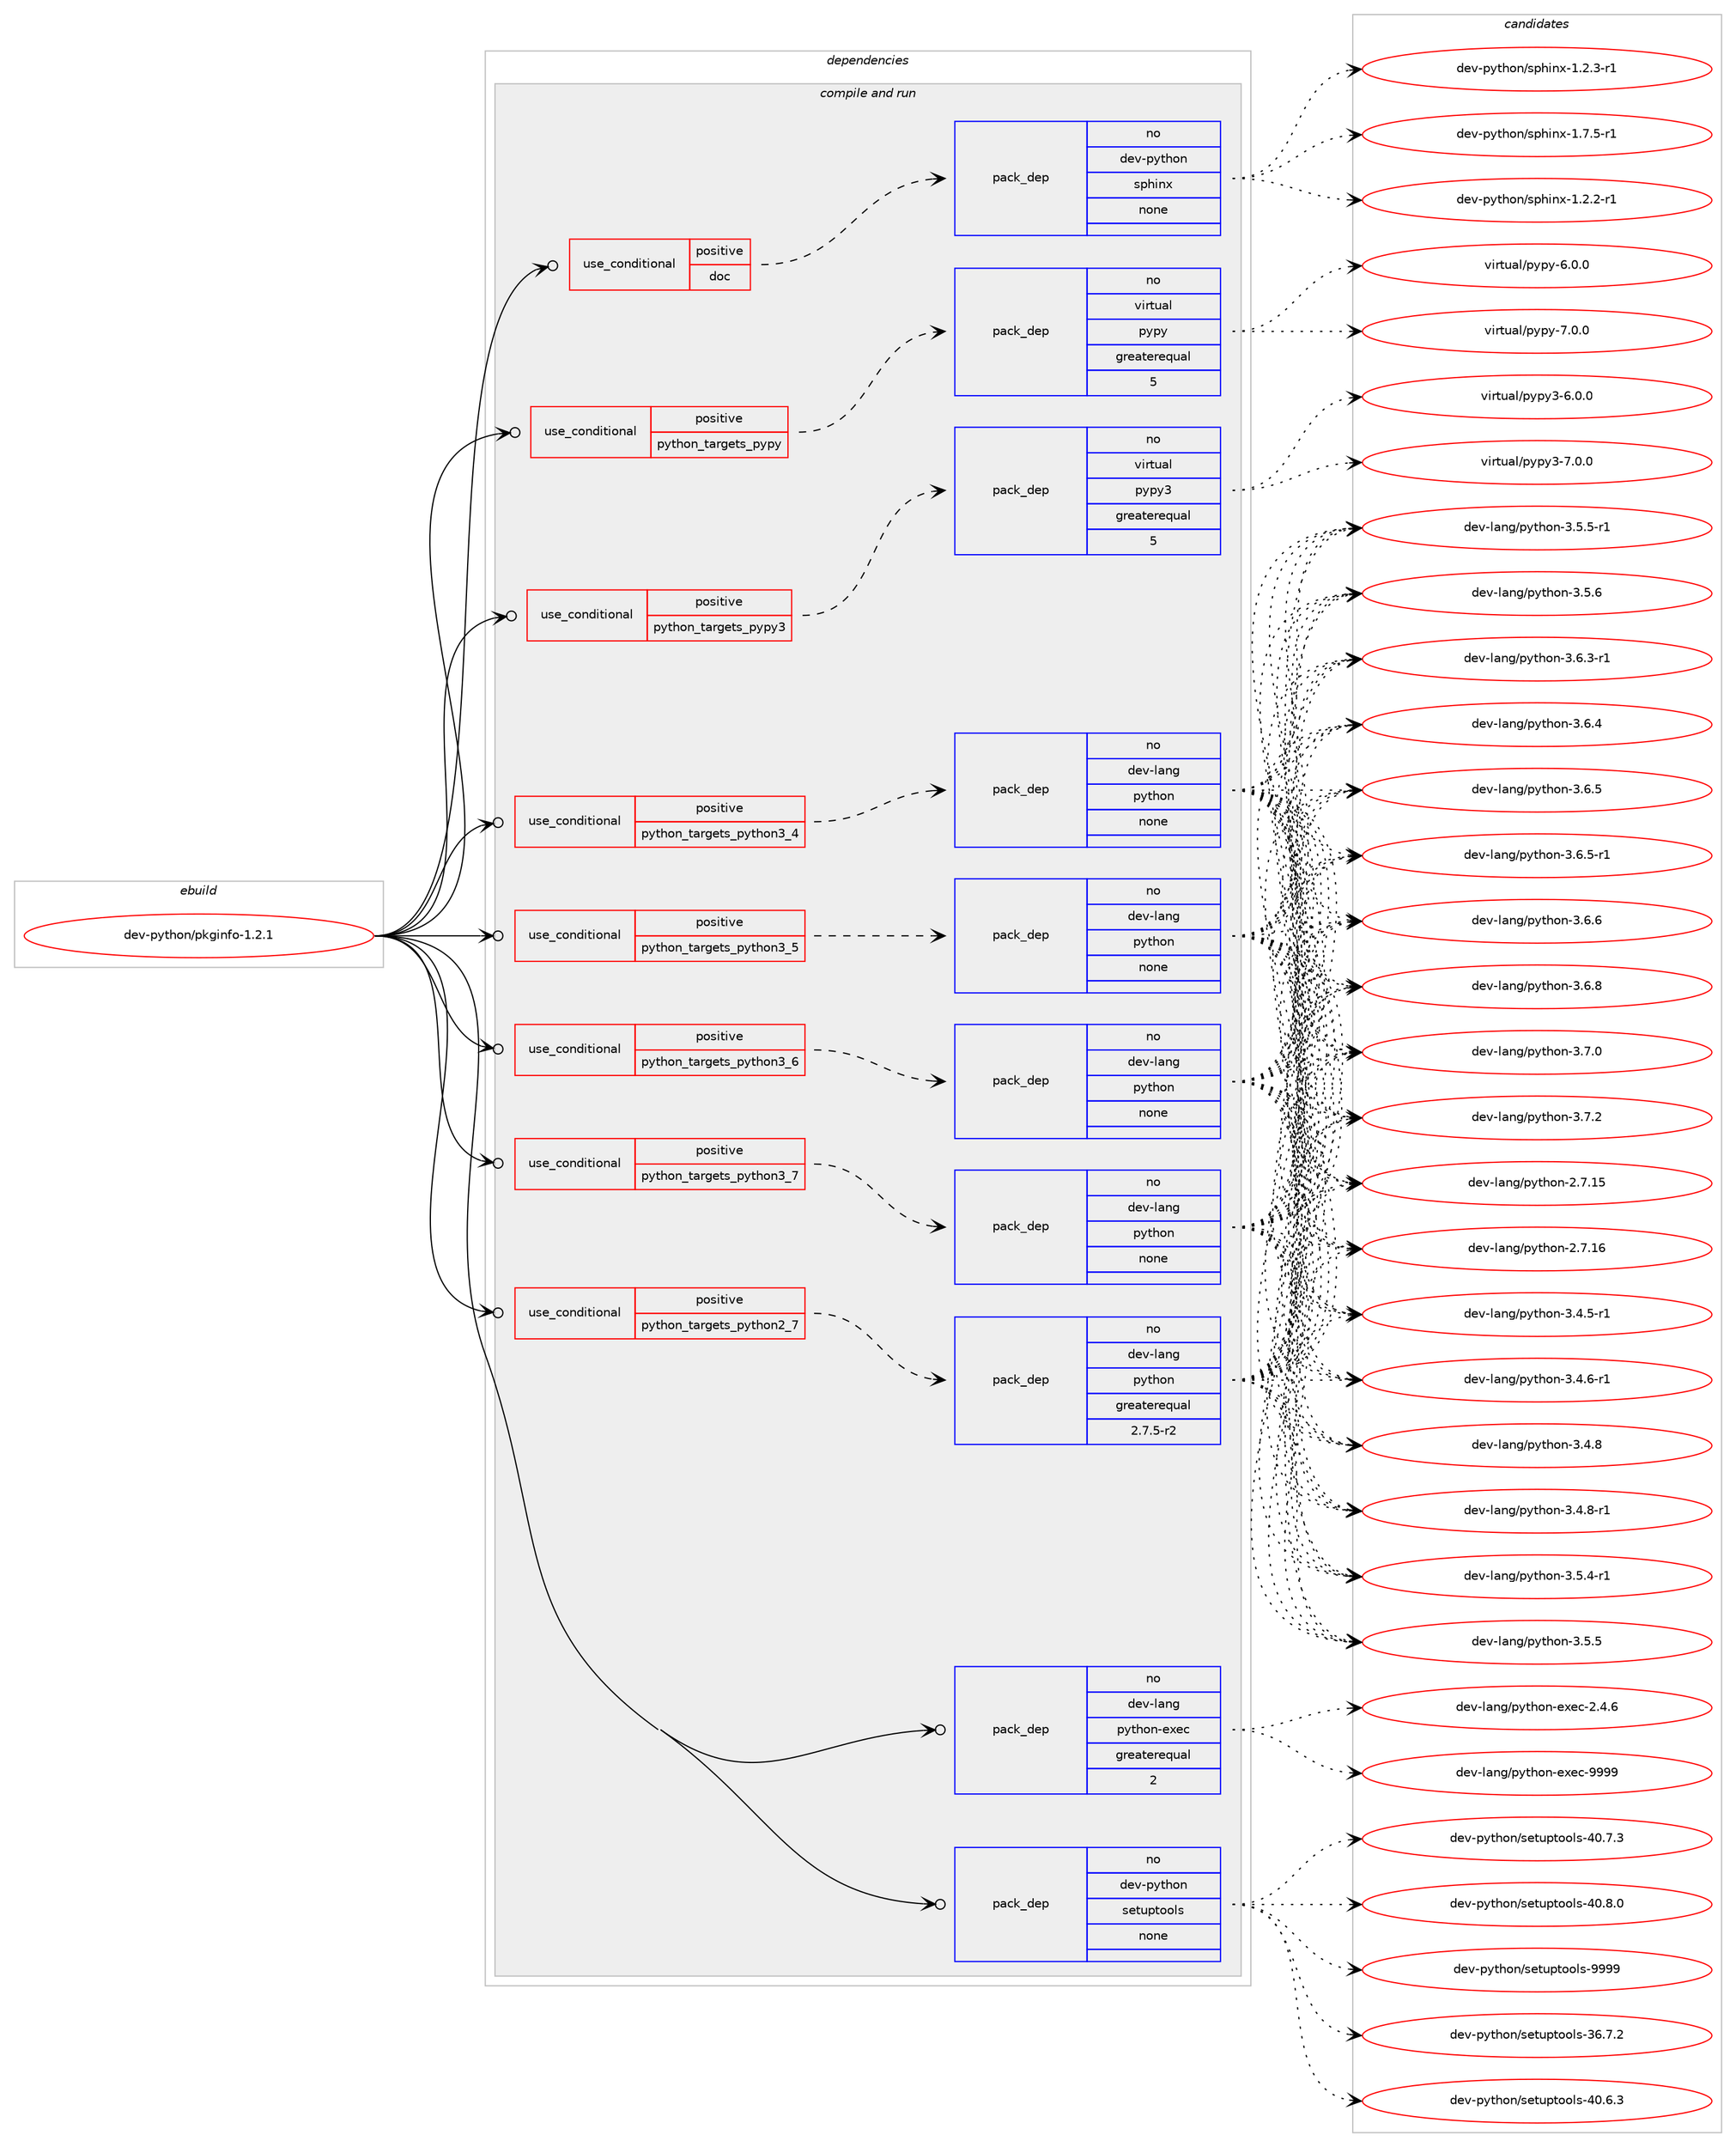digraph prolog {

# *************
# Graph options
# *************

newrank=true;
concentrate=true;
compound=true;
graph [rankdir=LR,fontname=Helvetica,fontsize=10,ranksep=1.5];#, ranksep=2.5, nodesep=0.2];
edge  [arrowhead=vee];
node  [fontname=Helvetica,fontsize=10];

# **********
# The ebuild
# **********

subgraph cluster_leftcol {
color=gray;
rank=same;
label=<<i>ebuild</i>>;
id [label="dev-python/pkginfo-1.2.1", color=red, width=4, href="../dev-python/pkginfo-1.2.1.svg"];
}

# ****************
# The dependencies
# ****************

subgraph cluster_midcol {
color=gray;
label=<<i>dependencies</i>>;
subgraph cluster_compile {
fillcolor="#eeeeee";
style=filled;
label=<<i>compile</i>>;
}
subgraph cluster_compileandrun {
fillcolor="#eeeeee";
style=filled;
label=<<i>compile and run</i>>;
subgraph cond379554 {
dependency1425840 [label=<<TABLE BORDER="0" CELLBORDER="1" CELLSPACING="0" CELLPADDING="4"><TR><TD ROWSPAN="3" CELLPADDING="10">use_conditional</TD></TR><TR><TD>positive</TD></TR><TR><TD>doc</TD></TR></TABLE>>, shape=none, color=red];
subgraph pack1022976 {
dependency1425841 [label=<<TABLE BORDER="0" CELLBORDER="1" CELLSPACING="0" CELLPADDING="4" WIDTH="220"><TR><TD ROWSPAN="6" CELLPADDING="30">pack_dep</TD></TR><TR><TD WIDTH="110">no</TD></TR><TR><TD>dev-python</TD></TR><TR><TD>sphinx</TD></TR><TR><TD>none</TD></TR><TR><TD></TD></TR></TABLE>>, shape=none, color=blue];
}
dependency1425840:e -> dependency1425841:w [weight=20,style="dashed",arrowhead="vee"];
}
id:e -> dependency1425840:w [weight=20,style="solid",arrowhead="odotvee"];
subgraph cond379555 {
dependency1425842 [label=<<TABLE BORDER="0" CELLBORDER="1" CELLSPACING="0" CELLPADDING="4"><TR><TD ROWSPAN="3" CELLPADDING="10">use_conditional</TD></TR><TR><TD>positive</TD></TR><TR><TD>python_targets_pypy</TD></TR></TABLE>>, shape=none, color=red];
subgraph pack1022977 {
dependency1425843 [label=<<TABLE BORDER="0" CELLBORDER="1" CELLSPACING="0" CELLPADDING="4" WIDTH="220"><TR><TD ROWSPAN="6" CELLPADDING="30">pack_dep</TD></TR><TR><TD WIDTH="110">no</TD></TR><TR><TD>virtual</TD></TR><TR><TD>pypy</TD></TR><TR><TD>greaterequal</TD></TR><TR><TD>5</TD></TR></TABLE>>, shape=none, color=blue];
}
dependency1425842:e -> dependency1425843:w [weight=20,style="dashed",arrowhead="vee"];
}
id:e -> dependency1425842:w [weight=20,style="solid",arrowhead="odotvee"];
subgraph cond379556 {
dependency1425844 [label=<<TABLE BORDER="0" CELLBORDER="1" CELLSPACING="0" CELLPADDING="4"><TR><TD ROWSPAN="3" CELLPADDING="10">use_conditional</TD></TR><TR><TD>positive</TD></TR><TR><TD>python_targets_pypy3</TD></TR></TABLE>>, shape=none, color=red];
subgraph pack1022978 {
dependency1425845 [label=<<TABLE BORDER="0" CELLBORDER="1" CELLSPACING="0" CELLPADDING="4" WIDTH="220"><TR><TD ROWSPAN="6" CELLPADDING="30">pack_dep</TD></TR><TR><TD WIDTH="110">no</TD></TR><TR><TD>virtual</TD></TR><TR><TD>pypy3</TD></TR><TR><TD>greaterequal</TD></TR><TR><TD>5</TD></TR></TABLE>>, shape=none, color=blue];
}
dependency1425844:e -> dependency1425845:w [weight=20,style="dashed",arrowhead="vee"];
}
id:e -> dependency1425844:w [weight=20,style="solid",arrowhead="odotvee"];
subgraph cond379557 {
dependency1425846 [label=<<TABLE BORDER="0" CELLBORDER="1" CELLSPACING="0" CELLPADDING="4"><TR><TD ROWSPAN="3" CELLPADDING="10">use_conditional</TD></TR><TR><TD>positive</TD></TR><TR><TD>python_targets_python2_7</TD></TR></TABLE>>, shape=none, color=red];
subgraph pack1022979 {
dependency1425847 [label=<<TABLE BORDER="0" CELLBORDER="1" CELLSPACING="0" CELLPADDING="4" WIDTH="220"><TR><TD ROWSPAN="6" CELLPADDING="30">pack_dep</TD></TR><TR><TD WIDTH="110">no</TD></TR><TR><TD>dev-lang</TD></TR><TR><TD>python</TD></TR><TR><TD>greaterequal</TD></TR><TR><TD>2.7.5-r2</TD></TR></TABLE>>, shape=none, color=blue];
}
dependency1425846:e -> dependency1425847:w [weight=20,style="dashed",arrowhead="vee"];
}
id:e -> dependency1425846:w [weight=20,style="solid",arrowhead="odotvee"];
subgraph cond379558 {
dependency1425848 [label=<<TABLE BORDER="0" CELLBORDER="1" CELLSPACING="0" CELLPADDING="4"><TR><TD ROWSPAN="3" CELLPADDING="10">use_conditional</TD></TR><TR><TD>positive</TD></TR><TR><TD>python_targets_python3_4</TD></TR></TABLE>>, shape=none, color=red];
subgraph pack1022980 {
dependency1425849 [label=<<TABLE BORDER="0" CELLBORDER="1" CELLSPACING="0" CELLPADDING="4" WIDTH="220"><TR><TD ROWSPAN="6" CELLPADDING="30">pack_dep</TD></TR><TR><TD WIDTH="110">no</TD></TR><TR><TD>dev-lang</TD></TR><TR><TD>python</TD></TR><TR><TD>none</TD></TR><TR><TD></TD></TR></TABLE>>, shape=none, color=blue];
}
dependency1425848:e -> dependency1425849:w [weight=20,style="dashed",arrowhead="vee"];
}
id:e -> dependency1425848:w [weight=20,style="solid",arrowhead="odotvee"];
subgraph cond379559 {
dependency1425850 [label=<<TABLE BORDER="0" CELLBORDER="1" CELLSPACING="0" CELLPADDING="4"><TR><TD ROWSPAN="3" CELLPADDING="10">use_conditional</TD></TR><TR><TD>positive</TD></TR><TR><TD>python_targets_python3_5</TD></TR></TABLE>>, shape=none, color=red];
subgraph pack1022981 {
dependency1425851 [label=<<TABLE BORDER="0" CELLBORDER="1" CELLSPACING="0" CELLPADDING="4" WIDTH="220"><TR><TD ROWSPAN="6" CELLPADDING="30">pack_dep</TD></TR><TR><TD WIDTH="110">no</TD></TR><TR><TD>dev-lang</TD></TR><TR><TD>python</TD></TR><TR><TD>none</TD></TR><TR><TD></TD></TR></TABLE>>, shape=none, color=blue];
}
dependency1425850:e -> dependency1425851:w [weight=20,style="dashed",arrowhead="vee"];
}
id:e -> dependency1425850:w [weight=20,style="solid",arrowhead="odotvee"];
subgraph cond379560 {
dependency1425852 [label=<<TABLE BORDER="0" CELLBORDER="1" CELLSPACING="0" CELLPADDING="4"><TR><TD ROWSPAN="3" CELLPADDING="10">use_conditional</TD></TR><TR><TD>positive</TD></TR><TR><TD>python_targets_python3_6</TD></TR></TABLE>>, shape=none, color=red];
subgraph pack1022982 {
dependency1425853 [label=<<TABLE BORDER="0" CELLBORDER="1" CELLSPACING="0" CELLPADDING="4" WIDTH="220"><TR><TD ROWSPAN="6" CELLPADDING="30">pack_dep</TD></TR><TR><TD WIDTH="110">no</TD></TR><TR><TD>dev-lang</TD></TR><TR><TD>python</TD></TR><TR><TD>none</TD></TR><TR><TD></TD></TR></TABLE>>, shape=none, color=blue];
}
dependency1425852:e -> dependency1425853:w [weight=20,style="dashed",arrowhead="vee"];
}
id:e -> dependency1425852:w [weight=20,style="solid",arrowhead="odotvee"];
subgraph cond379561 {
dependency1425854 [label=<<TABLE BORDER="0" CELLBORDER="1" CELLSPACING="0" CELLPADDING="4"><TR><TD ROWSPAN="3" CELLPADDING="10">use_conditional</TD></TR><TR><TD>positive</TD></TR><TR><TD>python_targets_python3_7</TD></TR></TABLE>>, shape=none, color=red];
subgraph pack1022983 {
dependency1425855 [label=<<TABLE BORDER="0" CELLBORDER="1" CELLSPACING="0" CELLPADDING="4" WIDTH="220"><TR><TD ROWSPAN="6" CELLPADDING="30">pack_dep</TD></TR><TR><TD WIDTH="110">no</TD></TR><TR><TD>dev-lang</TD></TR><TR><TD>python</TD></TR><TR><TD>none</TD></TR><TR><TD></TD></TR></TABLE>>, shape=none, color=blue];
}
dependency1425854:e -> dependency1425855:w [weight=20,style="dashed",arrowhead="vee"];
}
id:e -> dependency1425854:w [weight=20,style="solid",arrowhead="odotvee"];
subgraph pack1022984 {
dependency1425856 [label=<<TABLE BORDER="0" CELLBORDER="1" CELLSPACING="0" CELLPADDING="4" WIDTH="220"><TR><TD ROWSPAN="6" CELLPADDING="30">pack_dep</TD></TR><TR><TD WIDTH="110">no</TD></TR><TR><TD>dev-lang</TD></TR><TR><TD>python-exec</TD></TR><TR><TD>greaterequal</TD></TR><TR><TD>2</TD></TR></TABLE>>, shape=none, color=blue];
}
id:e -> dependency1425856:w [weight=20,style="solid",arrowhead="odotvee"];
subgraph pack1022985 {
dependency1425857 [label=<<TABLE BORDER="0" CELLBORDER="1" CELLSPACING="0" CELLPADDING="4" WIDTH="220"><TR><TD ROWSPAN="6" CELLPADDING="30">pack_dep</TD></TR><TR><TD WIDTH="110">no</TD></TR><TR><TD>dev-python</TD></TR><TR><TD>setuptools</TD></TR><TR><TD>none</TD></TR><TR><TD></TD></TR></TABLE>>, shape=none, color=blue];
}
id:e -> dependency1425857:w [weight=20,style="solid",arrowhead="odotvee"];
}
subgraph cluster_run {
fillcolor="#eeeeee";
style=filled;
label=<<i>run</i>>;
}
}

# **************
# The candidates
# **************

subgraph cluster_choices {
rank=same;
color=gray;
label=<<i>candidates</i>>;

subgraph choice1022976 {
color=black;
nodesep=1;
choice10010111845112121116104111110471151121041051101204549465046504511449 [label="dev-python/sphinx-1.2.2-r1", color=red, width=4,href="../dev-python/sphinx-1.2.2-r1.svg"];
choice10010111845112121116104111110471151121041051101204549465046514511449 [label="dev-python/sphinx-1.2.3-r1", color=red, width=4,href="../dev-python/sphinx-1.2.3-r1.svg"];
choice10010111845112121116104111110471151121041051101204549465546534511449 [label="dev-python/sphinx-1.7.5-r1", color=red, width=4,href="../dev-python/sphinx-1.7.5-r1.svg"];
dependency1425841:e -> choice10010111845112121116104111110471151121041051101204549465046504511449:w [style=dotted,weight="100"];
dependency1425841:e -> choice10010111845112121116104111110471151121041051101204549465046514511449:w [style=dotted,weight="100"];
dependency1425841:e -> choice10010111845112121116104111110471151121041051101204549465546534511449:w [style=dotted,weight="100"];
}
subgraph choice1022977 {
color=black;
nodesep=1;
choice1181051141161179710847112121112121455446484648 [label="virtual/pypy-6.0.0", color=red, width=4,href="../virtual/pypy-6.0.0.svg"];
choice1181051141161179710847112121112121455546484648 [label="virtual/pypy-7.0.0", color=red, width=4,href="../virtual/pypy-7.0.0.svg"];
dependency1425843:e -> choice1181051141161179710847112121112121455446484648:w [style=dotted,weight="100"];
dependency1425843:e -> choice1181051141161179710847112121112121455546484648:w [style=dotted,weight="100"];
}
subgraph choice1022978 {
color=black;
nodesep=1;
choice118105114116117971084711212111212151455446484648 [label="virtual/pypy3-6.0.0", color=red, width=4,href="../virtual/pypy3-6.0.0.svg"];
choice118105114116117971084711212111212151455546484648 [label="virtual/pypy3-7.0.0", color=red, width=4,href="../virtual/pypy3-7.0.0.svg"];
dependency1425845:e -> choice118105114116117971084711212111212151455446484648:w [style=dotted,weight="100"];
dependency1425845:e -> choice118105114116117971084711212111212151455546484648:w [style=dotted,weight="100"];
}
subgraph choice1022979 {
color=black;
nodesep=1;
choice10010111845108971101034711212111610411111045504655464953 [label="dev-lang/python-2.7.15", color=red, width=4,href="../dev-lang/python-2.7.15.svg"];
choice10010111845108971101034711212111610411111045504655464954 [label="dev-lang/python-2.7.16", color=red, width=4,href="../dev-lang/python-2.7.16.svg"];
choice1001011184510897110103471121211161041111104551465246534511449 [label="dev-lang/python-3.4.5-r1", color=red, width=4,href="../dev-lang/python-3.4.5-r1.svg"];
choice1001011184510897110103471121211161041111104551465246544511449 [label="dev-lang/python-3.4.6-r1", color=red, width=4,href="../dev-lang/python-3.4.6-r1.svg"];
choice100101118451089711010347112121116104111110455146524656 [label="dev-lang/python-3.4.8", color=red, width=4,href="../dev-lang/python-3.4.8.svg"];
choice1001011184510897110103471121211161041111104551465246564511449 [label="dev-lang/python-3.4.8-r1", color=red, width=4,href="../dev-lang/python-3.4.8-r1.svg"];
choice1001011184510897110103471121211161041111104551465346524511449 [label="dev-lang/python-3.5.4-r1", color=red, width=4,href="../dev-lang/python-3.5.4-r1.svg"];
choice100101118451089711010347112121116104111110455146534653 [label="dev-lang/python-3.5.5", color=red, width=4,href="../dev-lang/python-3.5.5.svg"];
choice1001011184510897110103471121211161041111104551465346534511449 [label="dev-lang/python-3.5.5-r1", color=red, width=4,href="../dev-lang/python-3.5.5-r1.svg"];
choice100101118451089711010347112121116104111110455146534654 [label="dev-lang/python-3.5.6", color=red, width=4,href="../dev-lang/python-3.5.6.svg"];
choice1001011184510897110103471121211161041111104551465446514511449 [label="dev-lang/python-3.6.3-r1", color=red, width=4,href="../dev-lang/python-3.6.3-r1.svg"];
choice100101118451089711010347112121116104111110455146544652 [label="dev-lang/python-3.6.4", color=red, width=4,href="../dev-lang/python-3.6.4.svg"];
choice100101118451089711010347112121116104111110455146544653 [label="dev-lang/python-3.6.5", color=red, width=4,href="../dev-lang/python-3.6.5.svg"];
choice1001011184510897110103471121211161041111104551465446534511449 [label="dev-lang/python-3.6.5-r1", color=red, width=4,href="../dev-lang/python-3.6.5-r1.svg"];
choice100101118451089711010347112121116104111110455146544654 [label="dev-lang/python-3.6.6", color=red, width=4,href="../dev-lang/python-3.6.6.svg"];
choice100101118451089711010347112121116104111110455146544656 [label="dev-lang/python-3.6.8", color=red, width=4,href="../dev-lang/python-3.6.8.svg"];
choice100101118451089711010347112121116104111110455146554648 [label="dev-lang/python-3.7.0", color=red, width=4,href="../dev-lang/python-3.7.0.svg"];
choice100101118451089711010347112121116104111110455146554650 [label="dev-lang/python-3.7.2", color=red, width=4,href="../dev-lang/python-3.7.2.svg"];
dependency1425847:e -> choice10010111845108971101034711212111610411111045504655464953:w [style=dotted,weight="100"];
dependency1425847:e -> choice10010111845108971101034711212111610411111045504655464954:w [style=dotted,weight="100"];
dependency1425847:e -> choice1001011184510897110103471121211161041111104551465246534511449:w [style=dotted,weight="100"];
dependency1425847:e -> choice1001011184510897110103471121211161041111104551465246544511449:w [style=dotted,weight="100"];
dependency1425847:e -> choice100101118451089711010347112121116104111110455146524656:w [style=dotted,weight="100"];
dependency1425847:e -> choice1001011184510897110103471121211161041111104551465246564511449:w [style=dotted,weight="100"];
dependency1425847:e -> choice1001011184510897110103471121211161041111104551465346524511449:w [style=dotted,weight="100"];
dependency1425847:e -> choice100101118451089711010347112121116104111110455146534653:w [style=dotted,weight="100"];
dependency1425847:e -> choice1001011184510897110103471121211161041111104551465346534511449:w [style=dotted,weight="100"];
dependency1425847:e -> choice100101118451089711010347112121116104111110455146534654:w [style=dotted,weight="100"];
dependency1425847:e -> choice1001011184510897110103471121211161041111104551465446514511449:w [style=dotted,weight="100"];
dependency1425847:e -> choice100101118451089711010347112121116104111110455146544652:w [style=dotted,weight="100"];
dependency1425847:e -> choice100101118451089711010347112121116104111110455146544653:w [style=dotted,weight="100"];
dependency1425847:e -> choice1001011184510897110103471121211161041111104551465446534511449:w [style=dotted,weight="100"];
dependency1425847:e -> choice100101118451089711010347112121116104111110455146544654:w [style=dotted,weight="100"];
dependency1425847:e -> choice100101118451089711010347112121116104111110455146544656:w [style=dotted,weight="100"];
dependency1425847:e -> choice100101118451089711010347112121116104111110455146554648:w [style=dotted,weight="100"];
dependency1425847:e -> choice100101118451089711010347112121116104111110455146554650:w [style=dotted,weight="100"];
}
subgraph choice1022980 {
color=black;
nodesep=1;
choice10010111845108971101034711212111610411111045504655464953 [label="dev-lang/python-2.7.15", color=red, width=4,href="../dev-lang/python-2.7.15.svg"];
choice10010111845108971101034711212111610411111045504655464954 [label="dev-lang/python-2.7.16", color=red, width=4,href="../dev-lang/python-2.7.16.svg"];
choice1001011184510897110103471121211161041111104551465246534511449 [label="dev-lang/python-3.4.5-r1", color=red, width=4,href="../dev-lang/python-3.4.5-r1.svg"];
choice1001011184510897110103471121211161041111104551465246544511449 [label="dev-lang/python-3.4.6-r1", color=red, width=4,href="../dev-lang/python-3.4.6-r1.svg"];
choice100101118451089711010347112121116104111110455146524656 [label="dev-lang/python-3.4.8", color=red, width=4,href="../dev-lang/python-3.4.8.svg"];
choice1001011184510897110103471121211161041111104551465246564511449 [label="dev-lang/python-3.4.8-r1", color=red, width=4,href="../dev-lang/python-3.4.8-r1.svg"];
choice1001011184510897110103471121211161041111104551465346524511449 [label="dev-lang/python-3.5.4-r1", color=red, width=4,href="../dev-lang/python-3.5.4-r1.svg"];
choice100101118451089711010347112121116104111110455146534653 [label="dev-lang/python-3.5.5", color=red, width=4,href="../dev-lang/python-3.5.5.svg"];
choice1001011184510897110103471121211161041111104551465346534511449 [label="dev-lang/python-3.5.5-r1", color=red, width=4,href="../dev-lang/python-3.5.5-r1.svg"];
choice100101118451089711010347112121116104111110455146534654 [label="dev-lang/python-3.5.6", color=red, width=4,href="../dev-lang/python-3.5.6.svg"];
choice1001011184510897110103471121211161041111104551465446514511449 [label="dev-lang/python-3.6.3-r1", color=red, width=4,href="../dev-lang/python-3.6.3-r1.svg"];
choice100101118451089711010347112121116104111110455146544652 [label="dev-lang/python-3.6.4", color=red, width=4,href="../dev-lang/python-3.6.4.svg"];
choice100101118451089711010347112121116104111110455146544653 [label="dev-lang/python-3.6.5", color=red, width=4,href="../dev-lang/python-3.6.5.svg"];
choice1001011184510897110103471121211161041111104551465446534511449 [label="dev-lang/python-3.6.5-r1", color=red, width=4,href="../dev-lang/python-3.6.5-r1.svg"];
choice100101118451089711010347112121116104111110455146544654 [label="dev-lang/python-3.6.6", color=red, width=4,href="../dev-lang/python-3.6.6.svg"];
choice100101118451089711010347112121116104111110455146544656 [label="dev-lang/python-3.6.8", color=red, width=4,href="../dev-lang/python-3.6.8.svg"];
choice100101118451089711010347112121116104111110455146554648 [label="dev-lang/python-3.7.0", color=red, width=4,href="../dev-lang/python-3.7.0.svg"];
choice100101118451089711010347112121116104111110455146554650 [label="dev-lang/python-3.7.2", color=red, width=4,href="../dev-lang/python-3.7.2.svg"];
dependency1425849:e -> choice10010111845108971101034711212111610411111045504655464953:w [style=dotted,weight="100"];
dependency1425849:e -> choice10010111845108971101034711212111610411111045504655464954:w [style=dotted,weight="100"];
dependency1425849:e -> choice1001011184510897110103471121211161041111104551465246534511449:w [style=dotted,weight="100"];
dependency1425849:e -> choice1001011184510897110103471121211161041111104551465246544511449:w [style=dotted,weight="100"];
dependency1425849:e -> choice100101118451089711010347112121116104111110455146524656:w [style=dotted,weight="100"];
dependency1425849:e -> choice1001011184510897110103471121211161041111104551465246564511449:w [style=dotted,weight="100"];
dependency1425849:e -> choice1001011184510897110103471121211161041111104551465346524511449:w [style=dotted,weight="100"];
dependency1425849:e -> choice100101118451089711010347112121116104111110455146534653:w [style=dotted,weight="100"];
dependency1425849:e -> choice1001011184510897110103471121211161041111104551465346534511449:w [style=dotted,weight="100"];
dependency1425849:e -> choice100101118451089711010347112121116104111110455146534654:w [style=dotted,weight="100"];
dependency1425849:e -> choice1001011184510897110103471121211161041111104551465446514511449:w [style=dotted,weight="100"];
dependency1425849:e -> choice100101118451089711010347112121116104111110455146544652:w [style=dotted,weight="100"];
dependency1425849:e -> choice100101118451089711010347112121116104111110455146544653:w [style=dotted,weight="100"];
dependency1425849:e -> choice1001011184510897110103471121211161041111104551465446534511449:w [style=dotted,weight="100"];
dependency1425849:e -> choice100101118451089711010347112121116104111110455146544654:w [style=dotted,weight="100"];
dependency1425849:e -> choice100101118451089711010347112121116104111110455146544656:w [style=dotted,weight="100"];
dependency1425849:e -> choice100101118451089711010347112121116104111110455146554648:w [style=dotted,weight="100"];
dependency1425849:e -> choice100101118451089711010347112121116104111110455146554650:w [style=dotted,weight="100"];
}
subgraph choice1022981 {
color=black;
nodesep=1;
choice10010111845108971101034711212111610411111045504655464953 [label="dev-lang/python-2.7.15", color=red, width=4,href="../dev-lang/python-2.7.15.svg"];
choice10010111845108971101034711212111610411111045504655464954 [label="dev-lang/python-2.7.16", color=red, width=4,href="../dev-lang/python-2.7.16.svg"];
choice1001011184510897110103471121211161041111104551465246534511449 [label="dev-lang/python-3.4.5-r1", color=red, width=4,href="../dev-lang/python-3.4.5-r1.svg"];
choice1001011184510897110103471121211161041111104551465246544511449 [label="dev-lang/python-3.4.6-r1", color=red, width=4,href="../dev-lang/python-3.4.6-r1.svg"];
choice100101118451089711010347112121116104111110455146524656 [label="dev-lang/python-3.4.8", color=red, width=4,href="../dev-lang/python-3.4.8.svg"];
choice1001011184510897110103471121211161041111104551465246564511449 [label="dev-lang/python-3.4.8-r1", color=red, width=4,href="../dev-lang/python-3.4.8-r1.svg"];
choice1001011184510897110103471121211161041111104551465346524511449 [label="dev-lang/python-3.5.4-r1", color=red, width=4,href="../dev-lang/python-3.5.4-r1.svg"];
choice100101118451089711010347112121116104111110455146534653 [label="dev-lang/python-3.5.5", color=red, width=4,href="../dev-lang/python-3.5.5.svg"];
choice1001011184510897110103471121211161041111104551465346534511449 [label="dev-lang/python-3.5.5-r1", color=red, width=4,href="../dev-lang/python-3.5.5-r1.svg"];
choice100101118451089711010347112121116104111110455146534654 [label="dev-lang/python-3.5.6", color=red, width=4,href="../dev-lang/python-3.5.6.svg"];
choice1001011184510897110103471121211161041111104551465446514511449 [label="dev-lang/python-3.6.3-r1", color=red, width=4,href="../dev-lang/python-3.6.3-r1.svg"];
choice100101118451089711010347112121116104111110455146544652 [label="dev-lang/python-3.6.4", color=red, width=4,href="../dev-lang/python-3.6.4.svg"];
choice100101118451089711010347112121116104111110455146544653 [label="dev-lang/python-3.6.5", color=red, width=4,href="../dev-lang/python-3.6.5.svg"];
choice1001011184510897110103471121211161041111104551465446534511449 [label="dev-lang/python-3.6.5-r1", color=red, width=4,href="../dev-lang/python-3.6.5-r1.svg"];
choice100101118451089711010347112121116104111110455146544654 [label="dev-lang/python-3.6.6", color=red, width=4,href="../dev-lang/python-3.6.6.svg"];
choice100101118451089711010347112121116104111110455146544656 [label="dev-lang/python-3.6.8", color=red, width=4,href="../dev-lang/python-3.6.8.svg"];
choice100101118451089711010347112121116104111110455146554648 [label="dev-lang/python-3.7.0", color=red, width=4,href="../dev-lang/python-3.7.0.svg"];
choice100101118451089711010347112121116104111110455146554650 [label="dev-lang/python-3.7.2", color=red, width=4,href="../dev-lang/python-3.7.2.svg"];
dependency1425851:e -> choice10010111845108971101034711212111610411111045504655464953:w [style=dotted,weight="100"];
dependency1425851:e -> choice10010111845108971101034711212111610411111045504655464954:w [style=dotted,weight="100"];
dependency1425851:e -> choice1001011184510897110103471121211161041111104551465246534511449:w [style=dotted,weight="100"];
dependency1425851:e -> choice1001011184510897110103471121211161041111104551465246544511449:w [style=dotted,weight="100"];
dependency1425851:e -> choice100101118451089711010347112121116104111110455146524656:w [style=dotted,weight="100"];
dependency1425851:e -> choice1001011184510897110103471121211161041111104551465246564511449:w [style=dotted,weight="100"];
dependency1425851:e -> choice1001011184510897110103471121211161041111104551465346524511449:w [style=dotted,weight="100"];
dependency1425851:e -> choice100101118451089711010347112121116104111110455146534653:w [style=dotted,weight="100"];
dependency1425851:e -> choice1001011184510897110103471121211161041111104551465346534511449:w [style=dotted,weight="100"];
dependency1425851:e -> choice100101118451089711010347112121116104111110455146534654:w [style=dotted,weight="100"];
dependency1425851:e -> choice1001011184510897110103471121211161041111104551465446514511449:w [style=dotted,weight="100"];
dependency1425851:e -> choice100101118451089711010347112121116104111110455146544652:w [style=dotted,weight="100"];
dependency1425851:e -> choice100101118451089711010347112121116104111110455146544653:w [style=dotted,weight="100"];
dependency1425851:e -> choice1001011184510897110103471121211161041111104551465446534511449:w [style=dotted,weight="100"];
dependency1425851:e -> choice100101118451089711010347112121116104111110455146544654:w [style=dotted,weight="100"];
dependency1425851:e -> choice100101118451089711010347112121116104111110455146544656:w [style=dotted,weight="100"];
dependency1425851:e -> choice100101118451089711010347112121116104111110455146554648:w [style=dotted,weight="100"];
dependency1425851:e -> choice100101118451089711010347112121116104111110455146554650:w [style=dotted,weight="100"];
}
subgraph choice1022982 {
color=black;
nodesep=1;
choice10010111845108971101034711212111610411111045504655464953 [label="dev-lang/python-2.7.15", color=red, width=4,href="../dev-lang/python-2.7.15.svg"];
choice10010111845108971101034711212111610411111045504655464954 [label="dev-lang/python-2.7.16", color=red, width=4,href="../dev-lang/python-2.7.16.svg"];
choice1001011184510897110103471121211161041111104551465246534511449 [label="dev-lang/python-3.4.5-r1", color=red, width=4,href="../dev-lang/python-3.4.5-r1.svg"];
choice1001011184510897110103471121211161041111104551465246544511449 [label="dev-lang/python-3.4.6-r1", color=red, width=4,href="../dev-lang/python-3.4.6-r1.svg"];
choice100101118451089711010347112121116104111110455146524656 [label="dev-lang/python-3.4.8", color=red, width=4,href="../dev-lang/python-3.4.8.svg"];
choice1001011184510897110103471121211161041111104551465246564511449 [label="dev-lang/python-3.4.8-r1", color=red, width=4,href="../dev-lang/python-3.4.8-r1.svg"];
choice1001011184510897110103471121211161041111104551465346524511449 [label="dev-lang/python-3.5.4-r1", color=red, width=4,href="../dev-lang/python-3.5.4-r1.svg"];
choice100101118451089711010347112121116104111110455146534653 [label="dev-lang/python-3.5.5", color=red, width=4,href="../dev-lang/python-3.5.5.svg"];
choice1001011184510897110103471121211161041111104551465346534511449 [label="dev-lang/python-3.5.5-r1", color=red, width=4,href="../dev-lang/python-3.5.5-r1.svg"];
choice100101118451089711010347112121116104111110455146534654 [label="dev-lang/python-3.5.6", color=red, width=4,href="../dev-lang/python-3.5.6.svg"];
choice1001011184510897110103471121211161041111104551465446514511449 [label="dev-lang/python-3.6.3-r1", color=red, width=4,href="../dev-lang/python-3.6.3-r1.svg"];
choice100101118451089711010347112121116104111110455146544652 [label="dev-lang/python-3.6.4", color=red, width=4,href="../dev-lang/python-3.6.4.svg"];
choice100101118451089711010347112121116104111110455146544653 [label="dev-lang/python-3.6.5", color=red, width=4,href="../dev-lang/python-3.6.5.svg"];
choice1001011184510897110103471121211161041111104551465446534511449 [label="dev-lang/python-3.6.5-r1", color=red, width=4,href="../dev-lang/python-3.6.5-r1.svg"];
choice100101118451089711010347112121116104111110455146544654 [label="dev-lang/python-3.6.6", color=red, width=4,href="../dev-lang/python-3.6.6.svg"];
choice100101118451089711010347112121116104111110455146544656 [label="dev-lang/python-3.6.8", color=red, width=4,href="../dev-lang/python-3.6.8.svg"];
choice100101118451089711010347112121116104111110455146554648 [label="dev-lang/python-3.7.0", color=red, width=4,href="../dev-lang/python-3.7.0.svg"];
choice100101118451089711010347112121116104111110455146554650 [label="dev-lang/python-3.7.2", color=red, width=4,href="../dev-lang/python-3.7.2.svg"];
dependency1425853:e -> choice10010111845108971101034711212111610411111045504655464953:w [style=dotted,weight="100"];
dependency1425853:e -> choice10010111845108971101034711212111610411111045504655464954:w [style=dotted,weight="100"];
dependency1425853:e -> choice1001011184510897110103471121211161041111104551465246534511449:w [style=dotted,weight="100"];
dependency1425853:e -> choice1001011184510897110103471121211161041111104551465246544511449:w [style=dotted,weight="100"];
dependency1425853:e -> choice100101118451089711010347112121116104111110455146524656:w [style=dotted,weight="100"];
dependency1425853:e -> choice1001011184510897110103471121211161041111104551465246564511449:w [style=dotted,weight="100"];
dependency1425853:e -> choice1001011184510897110103471121211161041111104551465346524511449:w [style=dotted,weight="100"];
dependency1425853:e -> choice100101118451089711010347112121116104111110455146534653:w [style=dotted,weight="100"];
dependency1425853:e -> choice1001011184510897110103471121211161041111104551465346534511449:w [style=dotted,weight="100"];
dependency1425853:e -> choice100101118451089711010347112121116104111110455146534654:w [style=dotted,weight="100"];
dependency1425853:e -> choice1001011184510897110103471121211161041111104551465446514511449:w [style=dotted,weight="100"];
dependency1425853:e -> choice100101118451089711010347112121116104111110455146544652:w [style=dotted,weight="100"];
dependency1425853:e -> choice100101118451089711010347112121116104111110455146544653:w [style=dotted,weight="100"];
dependency1425853:e -> choice1001011184510897110103471121211161041111104551465446534511449:w [style=dotted,weight="100"];
dependency1425853:e -> choice100101118451089711010347112121116104111110455146544654:w [style=dotted,weight="100"];
dependency1425853:e -> choice100101118451089711010347112121116104111110455146544656:w [style=dotted,weight="100"];
dependency1425853:e -> choice100101118451089711010347112121116104111110455146554648:w [style=dotted,weight="100"];
dependency1425853:e -> choice100101118451089711010347112121116104111110455146554650:w [style=dotted,weight="100"];
}
subgraph choice1022983 {
color=black;
nodesep=1;
choice10010111845108971101034711212111610411111045504655464953 [label="dev-lang/python-2.7.15", color=red, width=4,href="../dev-lang/python-2.7.15.svg"];
choice10010111845108971101034711212111610411111045504655464954 [label="dev-lang/python-2.7.16", color=red, width=4,href="../dev-lang/python-2.7.16.svg"];
choice1001011184510897110103471121211161041111104551465246534511449 [label="dev-lang/python-3.4.5-r1", color=red, width=4,href="../dev-lang/python-3.4.5-r1.svg"];
choice1001011184510897110103471121211161041111104551465246544511449 [label="dev-lang/python-3.4.6-r1", color=red, width=4,href="../dev-lang/python-3.4.6-r1.svg"];
choice100101118451089711010347112121116104111110455146524656 [label="dev-lang/python-3.4.8", color=red, width=4,href="../dev-lang/python-3.4.8.svg"];
choice1001011184510897110103471121211161041111104551465246564511449 [label="dev-lang/python-3.4.8-r1", color=red, width=4,href="../dev-lang/python-3.4.8-r1.svg"];
choice1001011184510897110103471121211161041111104551465346524511449 [label="dev-lang/python-3.5.4-r1", color=red, width=4,href="../dev-lang/python-3.5.4-r1.svg"];
choice100101118451089711010347112121116104111110455146534653 [label="dev-lang/python-3.5.5", color=red, width=4,href="../dev-lang/python-3.5.5.svg"];
choice1001011184510897110103471121211161041111104551465346534511449 [label="dev-lang/python-3.5.5-r1", color=red, width=4,href="../dev-lang/python-3.5.5-r1.svg"];
choice100101118451089711010347112121116104111110455146534654 [label="dev-lang/python-3.5.6", color=red, width=4,href="../dev-lang/python-3.5.6.svg"];
choice1001011184510897110103471121211161041111104551465446514511449 [label="dev-lang/python-3.6.3-r1", color=red, width=4,href="../dev-lang/python-3.6.3-r1.svg"];
choice100101118451089711010347112121116104111110455146544652 [label="dev-lang/python-3.6.4", color=red, width=4,href="../dev-lang/python-3.6.4.svg"];
choice100101118451089711010347112121116104111110455146544653 [label="dev-lang/python-3.6.5", color=red, width=4,href="../dev-lang/python-3.6.5.svg"];
choice1001011184510897110103471121211161041111104551465446534511449 [label="dev-lang/python-3.6.5-r1", color=red, width=4,href="../dev-lang/python-3.6.5-r1.svg"];
choice100101118451089711010347112121116104111110455146544654 [label="dev-lang/python-3.6.6", color=red, width=4,href="../dev-lang/python-3.6.6.svg"];
choice100101118451089711010347112121116104111110455146544656 [label="dev-lang/python-3.6.8", color=red, width=4,href="../dev-lang/python-3.6.8.svg"];
choice100101118451089711010347112121116104111110455146554648 [label="dev-lang/python-3.7.0", color=red, width=4,href="../dev-lang/python-3.7.0.svg"];
choice100101118451089711010347112121116104111110455146554650 [label="dev-lang/python-3.7.2", color=red, width=4,href="../dev-lang/python-3.7.2.svg"];
dependency1425855:e -> choice10010111845108971101034711212111610411111045504655464953:w [style=dotted,weight="100"];
dependency1425855:e -> choice10010111845108971101034711212111610411111045504655464954:w [style=dotted,weight="100"];
dependency1425855:e -> choice1001011184510897110103471121211161041111104551465246534511449:w [style=dotted,weight="100"];
dependency1425855:e -> choice1001011184510897110103471121211161041111104551465246544511449:w [style=dotted,weight="100"];
dependency1425855:e -> choice100101118451089711010347112121116104111110455146524656:w [style=dotted,weight="100"];
dependency1425855:e -> choice1001011184510897110103471121211161041111104551465246564511449:w [style=dotted,weight="100"];
dependency1425855:e -> choice1001011184510897110103471121211161041111104551465346524511449:w [style=dotted,weight="100"];
dependency1425855:e -> choice100101118451089711010347112121116104111110455146534653:w [style=dotted,weight="100"];
dependency1425855:e -> choice1001011184510897110103471121211161041111104551465346534511449:w [style=dotted,weight="100"];
dependency1425855:e -> choice100101118451089711010347112121116104111110455146534654:w [style=dotted,weight="100"];
dependency1425855:e -> choice1001011184510897110103471121211161041111104551465446514511449:w [style=dotted,weight="100"];
dependency1425855:e -> choice100101118451089711010347112121116104111110455146544652:w [style=dotted,weight="100"];
dependency1425855:e -> choice100101118451089711010347112121116104111110455146544653:w [style=dotted,weight="100"];
dependency1425855:e -> choice1001011184510897110103471121211161041111104551465446534511449:w [style=dotted,weight="100"];
dependency1425855:e -> choice100101118451089711010347112121116104111110455146544654:w [style=dotted,weight="100"];
dependency1425855:e -> choice100101118451089711010347112121116104111110455146544656:w [style=dotted,weight="100"];
dependency1425855:e -> choice100101118451089711010347112121116104111110455146554648:w [style=dotted,weight="100"];
dependency1425855:e -> choice100101118451089711010347112121116104111110455146554650:w [style=dotted,weight="100"];
}
subgraph choice1022984 {
color=black;
nodesep=1;
choice1001011184510897110103471121211161041111104510112010199455046524654 [label="dev-lang/python-exec-2.4.6", color=red, width=4,href="../dev-lang/python-exec-2.4.6.svg"];
choice10010111845108971101034711212111610411111045101120101994557575757 [label="dev-lang/python-exec-9999", color=red, width=4,href="../dev-lang/python-exec-9999.svg"];
dependency1425856:e -> choice1001011184510897110103471121211161041111104510112010199455046524654:w [style=dotted,weight="100"];
dependency1425856:e -> choice10010111845108971101034711212111610411111045101120101994557575757:w [style=dotted,weight="100"];
}
subgraph choice1022985 {
color=black;
nodesep=1;
choice100101118451121211161041111104711510111611711211611111110811545515446554650 [label="dev-python/setuptools-36.7.2", color=red, width=4,href="../dev-python/setuptools-36.7.2.svg"];
choice100101118451121211161041111104711510111611711211611111110811545524846544651 [label="dev-python/setuptools-40.6.3", color=red, width=4,href="../dev-python/setuptools-40.6.3.svg"];
choice100101118451121211161041111104711510111611711211611111110811545524846554651 [label="dev-python/setuptools-40.7.3", color=red, width=4,href="../dev-python/setuptools-40.7.3.svg"];
choice100101118451121211161041111104711510111611711211611111110811545524846564648 [label="dev-python/setuptools-40.8.0", color=red, width=4,href="../dev-python/setuptools-40.8.0.svg"];
choice10010111845112121116104111110471151011161171121161111111081154557575757 [label="dev-python/setuptools-9999", color=red, width=4,href="../dev-python/setuptools-9999.svg"];
dependency1425857:e -> choice100101118451121211161041111104711510111611711211611111110811545515446554650:w [style=dotted,weight="100"];
dependency1425857:e -> choice100101118451121211161041111104711510111611711211611111110811545524846544651:w [style=dotted,weight="100"];
dependency1425857:e -> choice100101118451121211161041111104711510111611711211611111110811545524846554651:w [style=dotted,weight="100"];
dependency1425857:e -> choice100101118451121211161041111104711510111611711211611111110811545524846564648:w [style=dotted,weight="100"];
dependency1425857:e -> choice10010111845112121116104111110471151011161171121161111111081154557575757:w [style=dotted,weight="100"];
}
}

}
